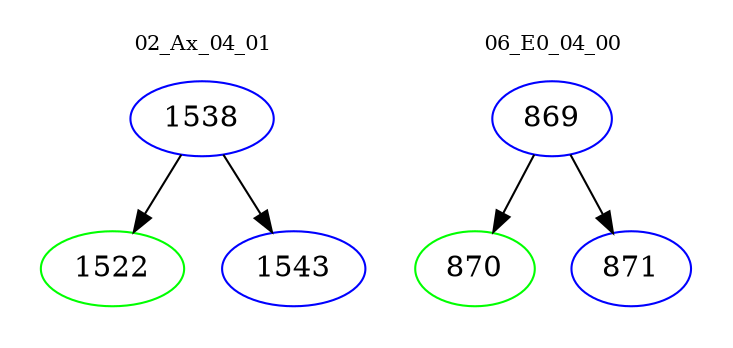 digraph{
subgraph cluster_0 {
color = white
label = "02_Ax_04_01";
fontsize=10;
T0_1538 [label="1538", color="blue"]
T0_1538 -> T0_1522 [color="black"]
T0_1522 [label="1522", color="green"]
T0_1538 -> T0_1543 [color="black"]
T0_1543 [label="1543", color="blue"]
}
subgraph cluster_1 {
color = white
label = "06_E0_04_00";
fontsize=10;
T1_869 [label="869", color="blue"]
T1_869 -> T1_870 [color="black"]
T1_870 [label="870", color="green"]
T1_869 -> T1_871 [color="black"]
T1_871 [label="871", color="blue"]
}
}
